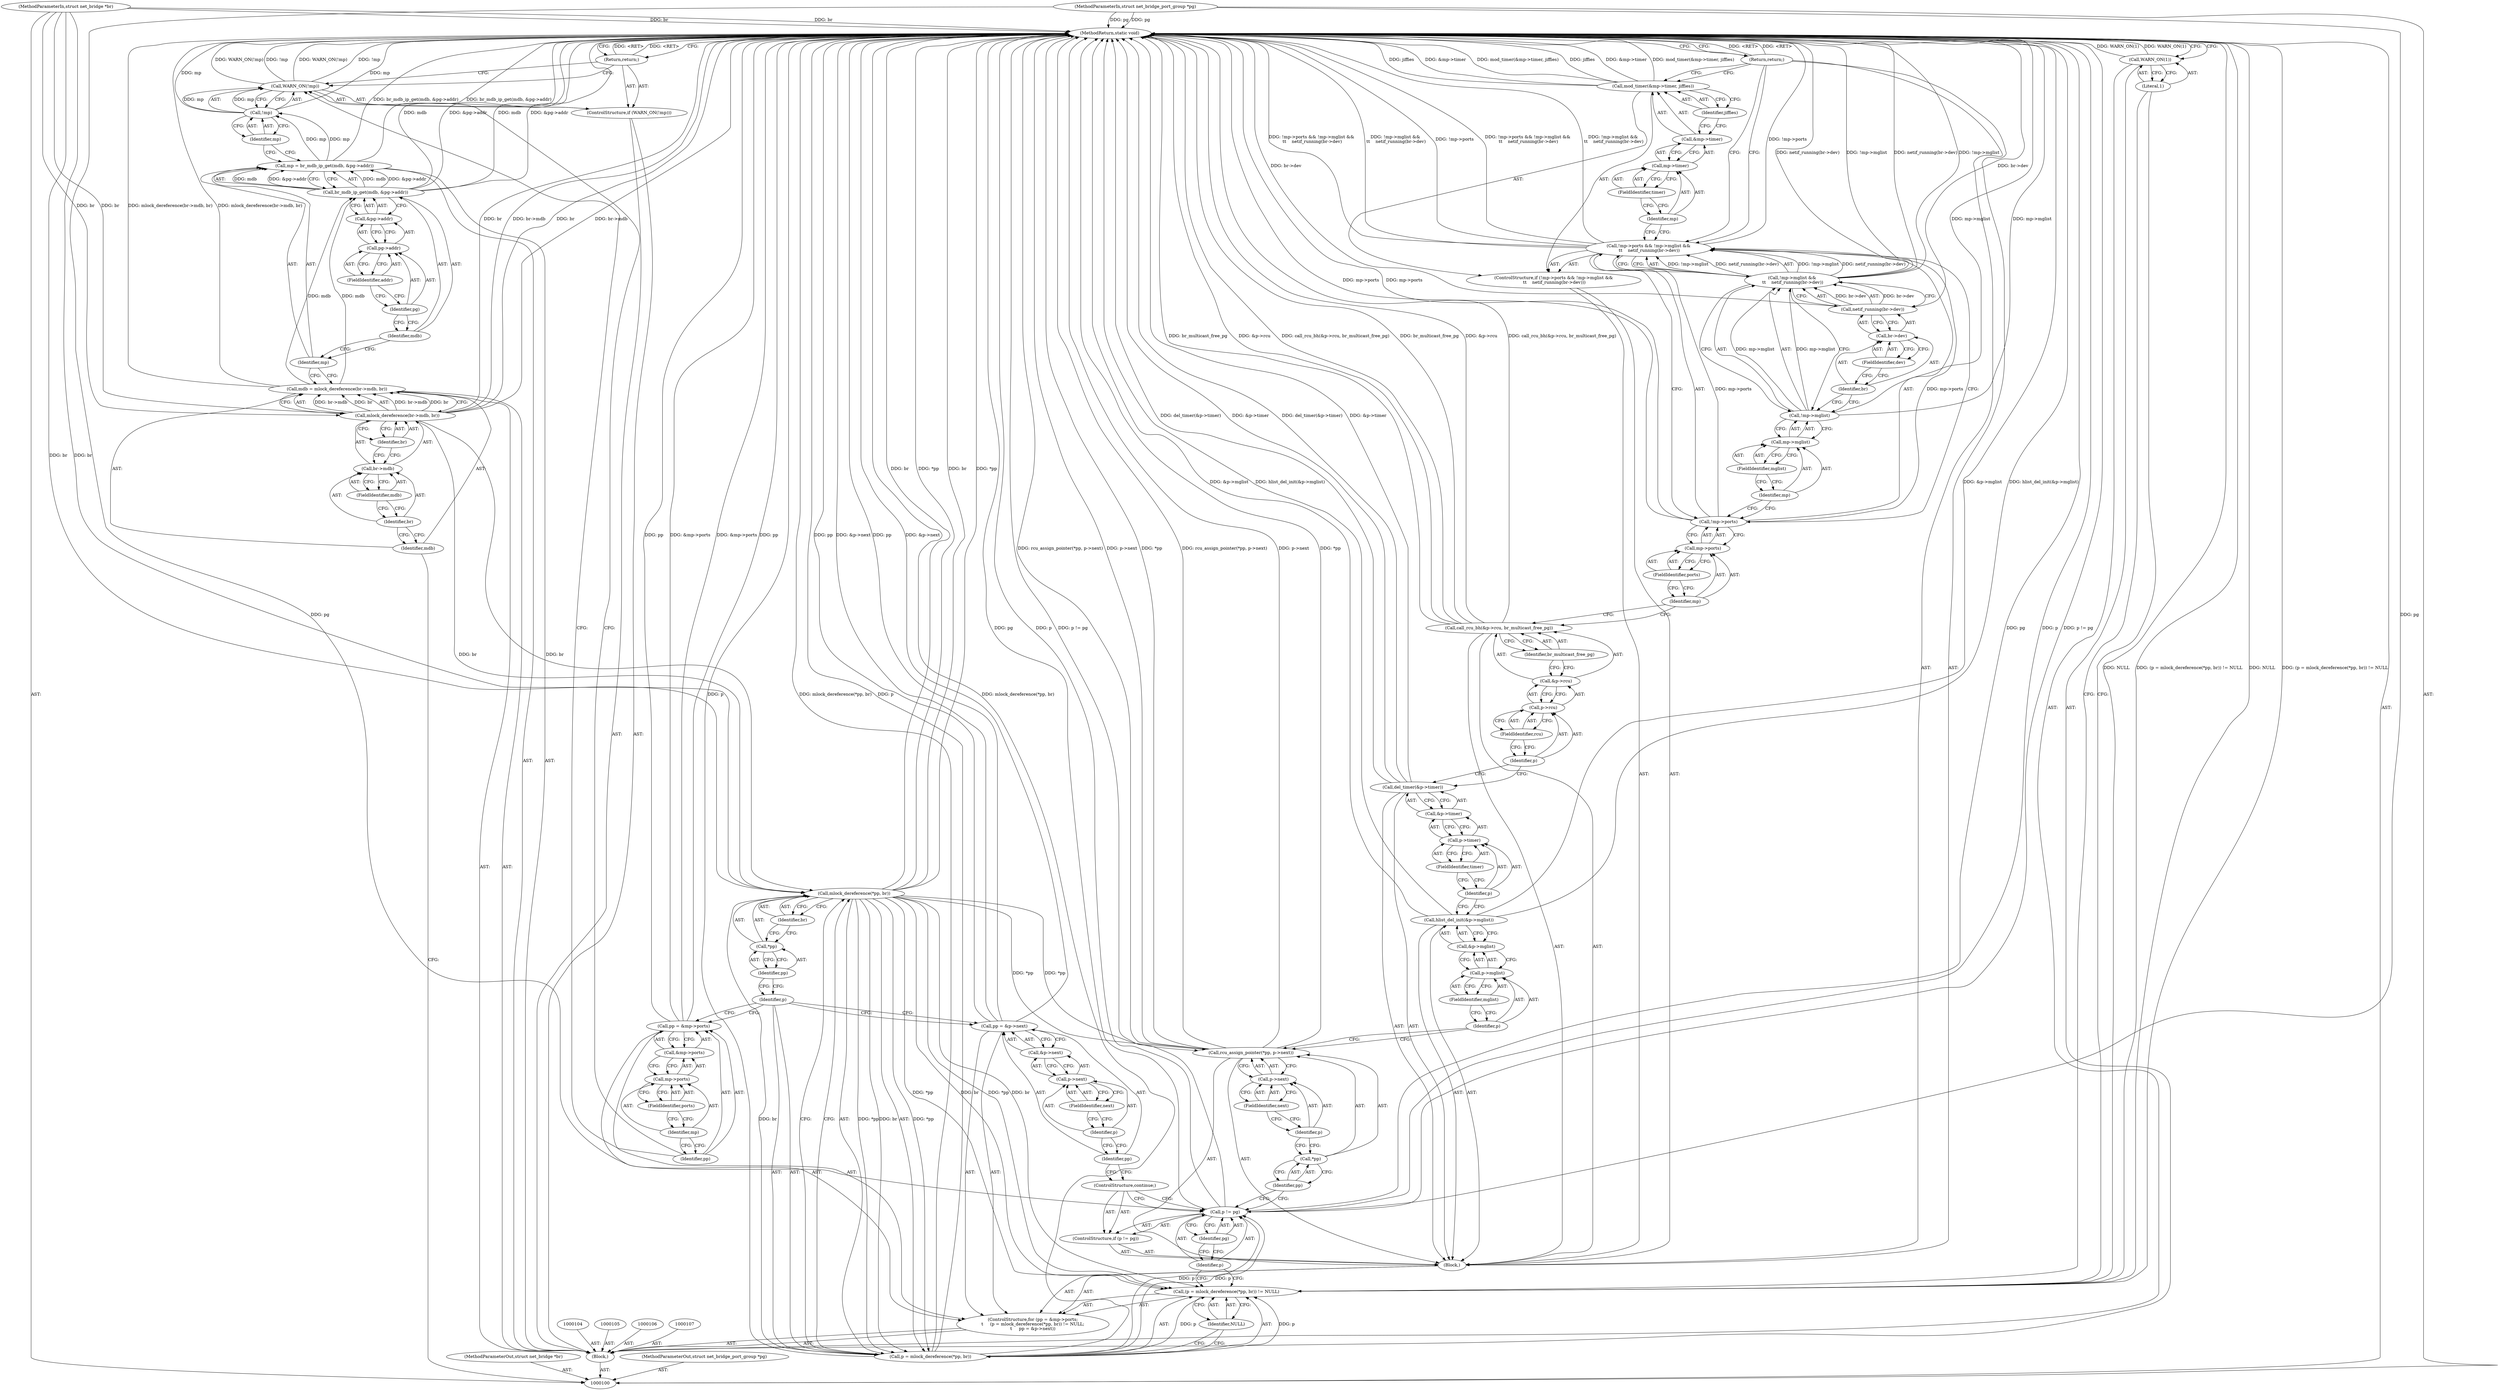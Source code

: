 digraph "1_linux_c7e8e8a8f7a70b343ca1e0f90a31e35ab2d16de1_0" {
"1000201" [label="(MethodReturn,static void)"];
"1000101" [label="(MethodParameterIn,struct net_bridge *br)"];
"1000285" [label="(MethodParameterOut,struct net_bridge *br)"];
"1000115" [label="(Call,mp = br_mdb_ip_get(mdb, &pg->addr))"];
"1000116" [label="(Identifier,mp)"];
"1000118" [label="(Identifier,mdb)"];
"1000119" [label="(Call,&pg->addr)"];
"1000120" [label="(Call,pg->addr)"];
"1000121" [label="(Identifier,pg)"];
"1000122" [label="(FieldIdentifier,addr)"];
"1000117" [label="(Call,br_mdb_ip_get(mdb, &pg->addr))"];
"1000123" [label="(ControlStructure,if (WARN_ON(!mp)))"];
"1000125" [label="(Call,!mp)"];
"1000126" [label="(Identifier,mp)"];
"1000124" [label="(Call,WARN_ON(!mp))"];
"1000127" [label="(Return,return;)"];
"1000128" [label="(ControlStructure,for (pp = &mp->ports;\n\t     (p = mlock_dereference(*pp, br)) != NULL;\n\t     pp = &p->next))"];
"1000131" [label="(Call,&mp->ports)"];
"1000132" [label="(Call,mp->ports)"];
"1000133" [label="(Identifier,mp)"];
"1000134" [label="(FieldIdentifier,ports)"];
"1000129" [label="(Call,pp = &mp->ports)"];
"1000130" [label="(Identifier,pp)"];
"1000138" [label="(Call,mlock_dereference(*pp, br))"];
"1000139" [label="(Call,*pp)"];
"1000140" [label="(Identifier,pp)"];
"1000141" [label="(Identifier,br)"];
"1000142" [label="(Identifier,NULL)"];
"1000135" [label="(Call,(p = mlock_dereference(*pp, br)) != NULL)"];
"1000136" [label="(Call,p = mlock_dereference(*pp, br))"];
"1000137" [label="(Identifier,p)"];
"1000145" [label="(Call,&p->next)"];
"1000146" [label="(Call,p->next)"];
"1000147" [label="(Identifier,p)"];
"1000148" [label="(FieldIdentifier,next)"];
"1000149" [label="(Block,)"];
"1000143" [label="(Call,pp = &p->next)"];
"1000144" [label="(Identifier,pp)"];
"1000153" [label="(Identifier,pg)"];
"1000150" [label="(ControlStructure,if (p != pg))"];
"1000151" [label="(Call,p != pg)"];
"1000152" [label="(Identifier,p)"];
"1000154" [label="(ControlStructure,continue;)"];
"1000102" [label="(MethodParameterIn,struct net_bridge_port_group *pg)"];
"1000286" [label="(MethodParameterOut,struct net_bridge_port_group *pg)"];
"1000155" [label="(Call,rcu_assign_pointer(*pp, p->next))"];
"1000156" [label="(Call,*pp)"];
"1000157" [label="(Identifier,pp)"];
"1000158" [label="(Call,p->next)"];
"1000159" [label="(Identifier,p)"];
"1000160" [label="(FieldIdentifier,next)"];
"1000162" [label="(Call,&p->mglist)"];
"1000163" [label="(Call,p->mglist)"];
"1000164" [label="(Identifier,p)"];
"1000161" [label="(Call,hlist_del_init(&p->mglist))"];
"1000165" [label="(FieldIdentifier,mglist)"];
"1000167" [label="(Call,&p->timer)"];
"1000168" [label="(Call,p->timer)"];
"1000169" [label="(Identifier,p)"];
"1000170" [label="(FieldIdentifier,timer)"];
"1000166" [label="(Call,del_timer(&p->timer))"];
"1000172" [label="(Call,&p->rcu)"];
"1000173" [label="(Call,p->rcu)"];
"1000174" [label="(Identifier,p)"];
"1000175" [label="(FieldIdentifier,rcu)"];
"1000176" [label="(Identifier,br_multicast_free_pg)"];
"1000171" [label="(Call,call_rcu_bh(&p->rcu, br_multicast_free_pg))"];
"1000182" [label="(FieldIdentifier,ports)"];
"1000177" [label="(ControlStructure,if (!mp->ports && !mp->mglist &&\n \t\t    netif_running(br->dev)))"];
"1000183" [label="(Call,!mp->mglist &&\n \t\t    netif_running(br->dev))"];
"1000184" [label="(Call,!mp->mglist)"];
"1000185" [label="(Call,mp->mglist)"];
"1000186" [label="(Identifier,mp)"];
"1000187" [label="(FieldIdentifier,mglist)"];
"1000178" [label="(Call,!mp->ports && !mp->mglist &&\n \t\t    netif_running(br->dev))"];
"1000179" [label="(Call,!mp->ports)"];
"1000180" [label="(Call,mp->ports)"];
"1000181" [label="(Identifier,mp)"];
"1000189" [label="(Call,br->dev)"];
"1000190" [label="(Identifier,br)"];
"1000191" [label="(FieldIdentifier,dev)"];
"1000188" [label="(Call,netif_running(br->dev))"];
"1000193" [label="(Call,&mp->timer)"];
"1000194" [label="(Call,mp->timer)"];
"1000195" [label="(Identifier,mp)"];
"1000196" [label="(FieldIdentifier,timer)"];
"1000197" [label="(Identifier,jiffies)"];
"1000192" [label="(Call,mod_timer(&mp->timer, jiffies))"];
"1000103" [label="(Block,)"];
"1000198" [label="(Return,return;)"];
"1000199" [label="(Call,WARN_ON(1))"];
"1000200" [label="(Literal,1)"];
"1000108" [label="(Call,mdb = mlock_dereference(br->mdb, br))"];
"1000109" [label="(Identifier,mdb)"];
"1000111" [label="(Call,br->mdb)"];
"1000112" [label="(Identifier,br)"];
"1000113" [label="(FieldIdentifier,mdb)"];
"1000114" [label="(Identifier,br)"];
"1000110" [label="(Call,mlock_dereference(br->mdb, br))"];
"1000201" -> "1000100"  [label="AST: "];
"1000201" -> "1000127"  [label="CFG: "];
"1000201" -> "1000198"  [label="CFG: "];
"1000201" -> "1000199"  [label="CFG: "];
"1000127" -> "1000201"  [label="DDG: <RET>"];
"1000124" -> "1000201"  [label="DDG: !mp"];
"1000124" -> "1000201"  [label="DDG: WARN_ON(!mp)"];
"1000184" -> "1000201"  [label="DDG: mp->mglist"];
"1000151" -> "1000201"  [label="DDG: p != pg"];
"1000151" -> "1000201"  [label="DDG: pg"];
"1000151" -> "1000201"  [label="DDG: p"];
"1000178" -> "1000201"  [label="DDG: !mp->ports"];
"1000178" -> "1000201"  [label="DDG: !mp->ports && !mp->mglist &&\n \t\t    netif_running(br->dev)"];
"1000178" -> "1000201"  [label="DDG: !mp->mglist &&\n \t\t    netif_running(br->dev)"];
"1000171" -> "1000201"  [label="DDG: br_multicast_free_pg"];
"1000171" -> "1000201"  [label="DDG: &p->rcu"];
"1000171" -> "1000201"  [label="DDG: call_rcu_bh(&p->rcu, br_multicast_free_pg)"];
"1000117" -> "1000201"  [label="DDG: mdb"];
"1000117" -> "1000201"  [label="DDG: &pg->addr"];
"1000102" -> "1000201"  [label="DDG: pg"];
"1000161" -> "1000201"  [label="DDG: &p->mglist"];
"1000161" -> "1000201"  [label="DDG: hlist_del_init(&p->mglist)"];
"1000136" -> "1000201"  [label="DDG: p"];
"1000136" -> "1000201"  [label="DDG: mlock_dereference(*pp, br)"];
"1000115" -> "1000201"  [label="DDG: br_mdb_ip_get(mdb, &pg->addr)"];
"1000183" -> "1000201"  [label="DDG: netif_running(br->dev)"];
"1000183" -> "1000201"  [label="DDG: !mp->mglist"];
"1000129" -> "1000201"  [label="DDG: pp"];
"1000129" -> "1000201"  [label="DDG: &mp->ports"];
"1000125" -> "1000201"  [label="DDG: mp"];
"1000135" -> "1000201"  [label="DDG: NULL"];
"1000135" -> "1000201"  [label="DDG: (p = mlock_dereference(*pp, br)) != NULL"];
"1000110" -> "1000201"  [label="DDG: br"];
"1000110" -> "1000201"  [label="DDG: br->mdb"];
"1000188" -> "1000201"  [label="DDG: br->dev"];
"1000138" -> "1000201"  [label="DDG: br"];
"1000138" -> "1000201"  [label="DDG: *pp"];
"1000166" -> "1000201"  [label="DDG: del_timer(&p->timer)"];
"1000166" -> "1000201"  [label="DDG: &p->timer"];
"1000155" -> "1000201"  [label="DDG: rcu_assign_pointer(*pp, p->next)"];
"1000155" -> "1000201"  [label="DDG: p->next"];
"1000155" -> "1000201"  [label="DDG: *pp"];
"1000143" -> "1000201"  [label="DDG: pp"];
"1000143" -> "1000201"  [label="DDG: &p->next"];
"1000179" -> "1000201"  [label="DDG: mp->ports"];
"1000192" -> "1000201"  [label="DDG: jiffies"];
"1000192" -> "1000201"  [label="DDG: &mp->timer"];
"1000192" -> "1000201"  [label="DDG: mod_timer(&mp->timer, jiffies)"];
"1000199" -> "1000201"  [label="DDG: WARN_ON(1)"];
"1000101" -> "1000201"  [label="DDG: br"];
"1000108" -> "1000201"  [label="DDG: mlock_dereference(br->mdb, br)"];
"1000198" -> "1000201"  [label="DDG: <RET>"];
"1000101" -> "1000100"  [label="AST: "];
"1000101" -> "1000201"  [label="DDG: br"];
"1000101" -> "1000110"  [label="DDG: br"];
"1000101" -> "1000138"  [label="DDG: br"];
"1000285" -> "1000100"  [label="AST: "];
"1000115" -> "1000103"  [label="AST: "];
"1000115" -> "1000117"  [label="CFG: "];
"1000116" -> "1000115"  [label="AST: "];
"1000117" -> "1000115"  [label="AST: "];
"1000126" -> "1000115"  [label="CFG: "];
"1000115" -> "1000201"  [label="DDG: br_mdb_ip_get(mdb, &pg->addr)"];
"1000117" -> "1000115"  [label="DDG: mdb"];
"1000117" -> "1000115"  [label="DDG: &pg->addr"];
"1000115" -> "1000125"  [label="DDG: mp"];
"1000116" -> "1000115"  [label="AST: "];
"1000116" -> "1000108"  [label="CFG: "];
"1000118" -> "1000116"  [label="CFG: "];
"1000118" -> "1000117"  [label="AST: "];
"1000118" -> "1000116"  [label="CFG: "];
"1000121" -> "1000118"  [label="CFG: "];
"1000119" -> "1000117"  [label="AST: "];
"1000119" -> "1000120"  [label="CFG: "];
"1000120" -> "1000119"  [label="AST: "];
"1000117" -> "1000119"  [label="CFG: "];
"1000120" -> "1000119"  [label="AST: "];
"1000120" -> "1000122"  [label="CFG: "];
"1000121" -> "1000120"  [label="AST: "];
"1000122" -> "1000120"  [label="AST: "];
"1000119" -> "1000120"  [label="CFG: "];
"1000121" -> "1000120"  [label="AST: "];
"1000121" -> "1000118"  [label="CFG: "];
"1000122" -> "1000121"  [label="CFG: "];
"1000122" -> "1000120"  [label="AST: "];
"1000122" -> "1000121"  [label="CFG: "];
"1000120" -> "1000122"  [label="CFG: "];
"1000117" -> "1000115"  [label="AST: "];
"1000117" -> "1000119"  [label="CFG: "];
"1000118" -> "1000117"  [label="AST: "];
"1000119" -> "1000117"  [label="AST: "];
"1000115" -> "1000117"  [label="CFG: "];
"1000117" -> "1000201"  [label="DDG: mdb"];
"1000117" -> "1000201"  [label="DDG: &pg->addr"];
"1000117" -> "1000115"  [label="DDG: mdb"];
"1000117" -> "1000115"  [label="DDG: &pg->addr"];
"1000108" -> "1000117"  [label="DDG: mdb"];
"1000123" -> "1000103"  [label="AST: "];
"1000124" -> "1000123"  [label="AST: "];
"1000127" -> "1000123"  [label="AST: "];
"1000125" -> "1000124"  [label="AST: "];
"1000125" -> "1000126"  [label="CFG: "];
"1000126" -> "1000125"  [label="AST: "];
"1000124" -> "1000125"  [label="CFG: "];
"1000125" -> "1000201"  [label="DDG: mp"];
"1000125" -> "1000124"  [label="DDG: mp"];
"1000115" -> "1000125"  [label="DDG: mp"];
"1000126" -> "1000125"  [label="AST: "];
"1000126" -> "1000115"  [label="CFG: "];
"1000125" -> "1000126"  [label="CFG: "];
"1000124" -> "1000123"  [label="AST: "];
"1000124" -> "1000125"  [label="CFG: "];
"1000125" -> "1000124"  [label="AST: "];
"1000127" -> "1000124"  [label="CFG: "];
"1000130" -> "1000124"  [label="CFG: "];
"1000124" -> "1000201"  [label="DDG: !mp"];
"1000124" -> "1000201"  [label="DDG: WARN_ON(!mp)"];
"1000125" -> "1000124"  [label="DDG: mp"];
"1000127" -> "1000123"  [label="AST: "];
"1000127" -> "1000124"  [label="CFG: "];
"1000201" -> "1000127"  [label="CFG: "];
"1000127" -> "1000201"  [label="DDG: <RET>"];
"1000128" -> "1000103"  [label="AST: "];
"1000129" -> "1000128"  [label="AST: "];
"1000135" -> "1000128"  [label="AST: "];
"1000143" -> "1000128"  [label="AST: "];
"1000149" -> "1000128"  [label="AST: "];
"1000131" -> "1000129"  [label="AST: "];
"1000131" -> "1000132"  [label="CFG: "];
"1000132" -> "1000131"  [label="AST: "];
"1000129" -> "1000131"  [label="CFG: "];
"1000132" -> "1000131"  [label="AST: "];
"1000132" -> "1000134"  [label="CFG: "];
"1000133" -> "1000132"  [label="AST: "];
"1000134" -> "1000132"  [label="AST: "];
"1000131" -> "1000132"  [label="CFG: "];
"1000133" -> "1000132"  [label="AST: "];
"1000133" -> "1000130"  [label="CFG: "];
"1000134" -> "1000133"  [label="CFG: "];
"1000134" -> "1000132"  [label="AST: "];
"1000134" -> "1000133"  [label="CFG: "];
"1000132" -> "1000134"  [label="CFG: "];
"1000129" -> "1000128"  [label="AST: "];
"1000129" -> "1000131"  [label="CFG: "];
"1000130" -> "1000129"  [label="AST: "];
"1000131" -> "1000129"  [label="AST: "];
"1000137" -> "1000129"  [label="CFG: "];
"1000129" -> "1000201"  [label="DDG: pp"];
"1000129" -> "1000201"  [label="DDG: &mp->ports"];
"1000130" -> "1000129"  [label="AST: "];
"1000130" -> "1000124"  [label="CFG: "];
"1000133" -> "1000130"  [label="CFG: "];
"1000138" -> "1000136"  [label="AST: "];
"1000138" -> "1000141"  [label="CFG: "];
"1000139" -> "1000138"  [label="AST: "];
"1000141" -> "1000138"  [label="AST: "];
"1000136" -> "1000138"  [label="CFG: "];
"1000138" -> "1000201"  [label="DDG: br"];
"1000138" -> "1000201"  [label="DDG: *pp"];
"1000138" -> "1000135"  [label="DDG: *pp"];
"1000138" -> "1000135"  [label="DDG: br"];
"1000138" -> "1000136"  [label="DDG: *pp"];
"1000138" -> "1000136"  [label="DDG: br"];
"1000110" -> "1000138"  [label="DDG: br"];
"1000101" -> "1000138"  [label="DDG: br"];
"1000138" -> "1000155"  [label="DDG: *pp"];
"1000139" -> "1000138"  [label="AST: "];
"1000139" -> "1000140"  [label="CFG: "];
"1000140" -> "1000139"  [label="AST: "];
"1000141" -> "1000139"  [label="CFG: "];
"1000140" -> "1000139"  [label="AST: "];
"1000140" -> "1000137"  [label="CFG: "];
"1000139" -> "1000140"  [label="CFG: "];
"1000141" -> "1000138"  [label="AST: "];
"1000141" -> "1000139"  [label="CFG: "];
"1000138" -> "1000141"  [label="CFG: "];
"1000142" -> "1000135"  [label="AST: "];
"1000142" -> "1000136"  [label="CFG: "];
"1000135" -> "1000142"  [label="CFG: "];
"1000135" -> "1000128"  [label="AST: "];
"1000135" -> "1000142"  [label="CFG: "];
"1000136" -> "1000135"  [label="AST: "];
"1000142" -> "1000135"  [label="AST: "];
"1000152" -> "1000135"  [label="CFG: "];
"1000200" -> "1000135"  [label="CFG: "];
"1000135" -> "1000201"  [label="DDG: NULL"];
"1000135" -> "1000201"  [label="DDG: (p = mlock_dereference(*pp, br)) != NULL"];
"1000136" -> "1000135"  [label="DDG: p"];
"1000138" -> "1000135"  [label="DDG: *pp"];
"1000138" -> "1000135"  [label="DDG: br"];
"1000136" -> "1000135"  [label="AST: "];
"1000136" -> "1000138"  [label="CFG: "];
"1000137" -> "1000136"  [label="AST: "];
"1000138" -> "1000136"  [label="AST: "];
"1000142" -> "1000136"  [label="CFG: "];
"1000136" -> "1000201"  [label="DDG: p"];
"1000136" -> "1000201"  [label="DDG: mlock_dereference(*pp, br)"];
"1000136" -> "1000135"  [label="DDG: p"];
"1000138" -> "1000136"  [label="DDG: *pp"];
"1000138" -> "1000136"  [label="DDG: br"];
"1000136" -> "1000151"  [label="DDG: p"];
"1000137" -> "1000136"  [label="AST: "];
"1000137" -> "1000129"  [label="CFG: "];
"1000137" -> "1000143"  [label="CFG: "];
"1000140" -> "1000137"  [label="CFG: "];
"1000145" -> "1000143"  [label="AST: "];
"1000145" -> "1000146"  [label="CFG: "];
"1000146" -> "1000145"  [label="AST: "];
"1000143" -> "1000145"  [label="CFG: "];
"1000146" -> "1000145"  [label="AST: "];
"1000146" -> "1000148"  [label="CFG: "];
"1000147" -> "1000146"  [label="AST: "];
"1000148" -> "1000146"  [label="AST: "];
"1000145" -> "1000146"  [label="CFG: "];
"1000147" -> "1000146"  [label="AST: "];
"1000147" -> "1000144"  [label="CFG: "];
"1000148" -> "1000147"  [label="CFG: "];
"1000148" -> "1000146"  [label="AST: "];
"1000148" -> "1000147"  [label="CFG: "];
"1000146" -> "1000148"  [label="CFG: "];
"1000149" -> "1000128"  [label="AST: "];
"1000150" -> "1000149"  [label="AST: "];
"1000155" -> "1000149"  [label="AST: "];
"1000161" -> "1000149"  [label="AST: "];
"1000166" -> "1000149"  [label="AST: "];
"1000171" -> "1000149"  [label="AST: "];
"1000177" -> "1000149"  [label="AST: "];
"1000198" -> "1000149"  [label="AST: "];
"1000143" -> "1000128"  [label="AST: "];
"1000143" -> "1000145"  [label="CFG: "];
"1000144" -> "1000143"  [label="AST: "];
"1000145" -> "1000143"  [label="AST: "];
"1000137" -> "1000143"  [label="CFG: "];
"1000143" -> "1000201"  [label="DDG: pp"];
"1000143" -> "1000201"  [label="DDG: &p->next"];
"1000144" -> "1000143"  [label="AST: "];
"1000144" -> "1000154"  [label="CFG: "];
"1000147" -> "1000144"  [label="CFG: "];
"1000153" -> "1000151"  [label="AST: "];
"1000153" -> "1000152"  [label="CFG: "];
"1000151" -> "1000153"  [label="CFG: "];
"1000150" -> "1000149"  [label="AST: "];
"1000151" -> "1000150"  [label="AST: "];
"1000154" -> "1000150"  [label="AST: "];
"1000151" -> "1000150"  [label="AST: "];
"1000151" -> "1000153"  [label="CFG: "];
"1000152" -> "1000151"  [label="AST: "];
"1000153" -> "1000151"  [label="AST: "];
"1000154" -> "1000151"  [label="CFG: "];
"1000157" -> "1000151"  [label="CFG: "];
"1000151" -> "1000201"  [label="DDG: p != pg"];
"1000151" -> "1000201"  [label="DDG: pg"];
"1000151" -> "1000201"  [label="DDG: p"];
"1000136" -> "1000151"  [label="DDG: p"];
"1000102" -> "1000151"  [label="DDG: pg"];
"1000152" -> "1000151"  [label="AST: "];
"1000152" -> "1000135"  [label="CFG: "];
"1000153" -> "1000152"  [label="CFG: "];
"1000154" -> "1000150"  [label="AST: "];
"1000154" -> "1000151"  [label="CFG: "];
"1000144" -> "1000154"  [label="CFG: "];
"1000102" -> "1000100"  [label="AST: "];
"1000102" -> "1000201"  [label="DDG: pg"];
"1000102" -> "1000151"  [label="DDG: pg"];
"1000286" -> "1000100"  [label="AST: "];
"1000155" -> "1000149"  [label="AST: "];
"1000155" -> "1000158"  [label="CFG: "];
"1000156" -> "1000155"  [label="AST: "];
"1000158" -> "1000155"  [label="AST: "];
"1000164" -> "1000155"  [label="CFG: "];
"1000155" -> "1000201"  [label="DDG: rcu_assign_pointer(*pp, p->next)"];
"1000155" -> "1000201"  [label="DDG: p->next"];
"1000155" -> "1000201"  [label="DDG: *pp"];
"1000138" -> "1000155"  [label="DDG: *pp"];
"1000156" -> "1000155"  [label="AST: "];
"1000156" -> "1000157"  [label="CFG: "];
"1000157" -> "1000156"  [label="AST: "];
"1000159" -> "1000156"  [label="CFG: "];
"1000157" -> "1000156"  [label="AST: "];
"1000157" -> "1000151"  [label="CFG: "];
"1000156" -> "1000157"  [label="CFG: "];
"1000158" -> "1000155"  [label="AST: "];
"1000158" -> "1000160"  [label="CFG: "];
"1000159" -> "1000158"  [label="AST: "];
"1000160" -> "1000158"  [label="AST: "];
"1000155" -> "1000158"  [label="CFG: "];
"1000159" -> "1000158"  [label="AST: "];
"1000159" -> "1000156"  [label="CFG: "];
"1000160" -> "1000159"  [label="CFG: "];
"1000160" -> "1000158"  [label="AST: "];
"1000160" -> "1000159"  [label="CFG: "];
"1000158" -> "1000160"  [label="CFG: "];
"1000162" -> "1000161"  [label="AST: "];
"1000162" -> "1000163"  [label="CFG: "];
"1000163" -> "1000162"  [label="AST: "];
"1000161" -> "1000162"  [label="CFG: "];
"1000163" -> "1000162"  [label="AST: "];
"1000163" -> "1000165"  [label="CFG: "];
"1000164" -> "1000163"  [label="AST: "];
"1000165" -> "1000163"  [label="AST: "];
"1000162" -> "1000163"  [label="CFG: "];
"1000164" -> "1000163"  [label="AST: "];
"1000164" -> "1000155"  [label="CFG: "];
"1000165" -> "1000164"  [label="CFG: "];
"1000161" -> "1000149"  [label="AST: "];
"1000161" -> "1000162"  [label="CFG: "];
"1000162" -> "1000161"  [label="AST: "];
"1000169" -> "1000161"  [label="CFG: "];
"1000161" -> "1000201"  [label="DDG: &p->mglist"];
"1000161" -> "1000201"  [label="DDG: hlist_del_init(&p->mglist)"];
"1000165" -> "1000163"  [label="AST: "];
"1000165" -> "1000164"  [label="CFG: "];
"1000163" -> "1000165"  [label="CFG: "];
"1000167" -> "1000166"  [label="AST: "];
"1000167" -> "1000168"  [label="CFG: "];
"1000168" -> "1000167"  [label="AST: "];
"1000166" -> "1000167"  [label="CFG: "];
"1000168" -> "1000167"  [label="AST: "];
"1000168" -> "1000170"  [label="CFG: "];
"1000169" -> "1000168"  [label="AST: "];
"1000170" -> "1000168"  [label="AST: "];
"1000167" -> "1000168"  [label="CFG: "];
"1000169" -> "1000168"  [label="AST: "];
"1000169" -> "1000161"  [label="CFG: "];
"1000170" -> "1000169"  [label="CFG: "];
"1000170" -> "1000168"  [label="AST: "];
"1000170" -> "1000169"  [label="CFG: "];
"1000168" -> "1000170"  [label="CFG: "];
"1000166" -> "1000149"  [label="AST: "];
"1000166" -> "1000167"  [label="CFG: "];
"1000167" -> "1000166"  [label="AST: "];
"1000174" -> "1000166"  [label="CFG: "];
"1000166" -> "1000201"  [label="DDG: del_timer(&p->timer)"];
"1000166" -> "1000201"  [label="DDG: &p->timer"];
"1000172" -> "1000171"  [label="AST: "];
"1000172" -> "1000173"  [label="CFG: "];
"1000173" -> "1000172"  [label="AST: "];
"1000176" -> "1000172"  [label="CFG: "];
"1000173" -> "1000172"  [label="AST: "];
"1000173" -> "1000175"  [label="CFG: "];
"1000174" -> "1000173"  [label="AST: "];
"1000175" -> "1000173"  [label="AST: "];
"1000172" -> "1000173"  [label="CFG: "];
"1000174" -> "1000173"  [label="AST: "];
"1000174" -> "1000166"  [label="CFG: "];
"1000175" -> "1000174"  [label="CFG: "];
"1000175" -> "1000173"  [label="AST: "];
"1000175" -> "1000174"  [label="CFG: "];
"1000173" -> "1000175"  [label="CFG: "];
"1000176" -> "1000171"  [label="AST: "];
"1000176" -> "1000172"  [label="CFG: "];
"1000171" -> "1000176"  [label="CFG: "];
"1000171" -> "1000149"  [label="AST: "];
"1000171" -> "1000176"  [label="CFG: "];
"1000172" -> "1000171"  [label="AST: "];
"1000176" -> "1000171"  [label="AST: "];
"1000181" -> "1000171"  [label="CFG: "];
"1000171" -> "1000201"  [label="DDG: br_multicast_free_pg"];
"1000171" -> "1000201"  [label="DDG: &p->rcu"];
"1000171" -> "1000201"  [label="DDG: call_rcu_bh(&p->rcu, br_multicast_free_pg)"];
"1000182" -> "1000180"  [label="AST: "];
"1000182" -> "1000181"  [label="CFG: "];
"1000180" -> "1000182"  [label="CFG: "];
"1000177" -> "1000149"  [label="AST: "];
"1000178" -> "1000177"  [label="AST: "];
"1000192" -> "1000177"  [label="AST: "];
"1000183" -> "1000178"  [label="AST: "];
"1000183" -> "1000184"  [label="CFG: "];
"1000183" -> "1000188"  [label="CFG: "];
"1000184" -> "1000183"  [label="AST: "];
"1000188" -> "1000183"  [label="AST: "];
"1000178" -> "1000183"  [label="CFG: "];
"1000183" -> "1000201"  [label="DDG: netif_running(br->dev)"];
"1000183" -> "1000201"  [label="DDG: !mp->mglist"];
"1000183" -> "1000178"  [label="DDG: !mp->mglist"];
"1000183" -> "1000178"  [label="DDG: netif_running(br->dev)"];
"1000184" -> "1000183"  [label="DDG: mp->mglist"];
"1000188" -> "1000183"  [label="DDG: br->dev"];
"1000184" -> "1000183"  [label="AST: "];
"1000184" -> "1000185"  [label="CFG: "];
"1000185" -> "1000184"  [label="AST: "];
"1000190" -> "1000184"  [label="CFG: "];
"1000183" -> "1000184"  [label="CFG: "];
"1000184" -> "1000201"  [label="DDG: mp->mglist"];
"1000184" -> "1000183"  [label="DDG: mp->mglist"];
"1000185" -> "1000184"  [label="AST: "];
"1000185" -> "1000187"  [label="CFG: "];
"1000186" -> "1000185"  [label="AST: "];
"1000187" -> "1000185"  [label="AST: "];
"1000184" -> "1000185"  [label="CFG: "];
"1000186" -> "1000185"  [label="AST: "];
"1000186" -> "1000179"  [label="CFG: "];
"1000187" -> "1000186"  [label="CFG: "];
"1000187" -> "1000185"  [label="AST: "];
"1000187" -> "1000186"  [label="CFG: "];
"1000185" -> "1000187"  [label="CFG: "];
"1000178" -> "1000177"  [label="AST: "];
"1000178" -> "1000179"  [label="CFG: "];
"1000178" -> "1000183"  [label="CFG: "];
"1000179" -> "1000178"  [label="AST: "];
"1000183" -> "1000178"  [label="AST: "];
"1000195" -> "1000178"  [label="CFG: "];
"1000198" -> "1000178"  [label="CFG: "];
"1000178" -> "1000201"  [label="DDG: !mp->ports"];
"1000178" -> "1000201"  [label="DDG: !mp->ports && !mp->mglist &&\n \t\t    netif_running(br->dev)"];
"1000178" -> "1000201"  [label="DDG: !mp->mglist &&\n \t\t    netif_running(br->dev)"];
"1000179" -> "1000178"  [label="DDG: mp->ports"];
"1000183" -> "1000178"  [label="DDG: !mp->mglist"];
"1000183" -> "1000178"  [label="DDG: netif_running(br->dev)"];
"1000179" -> "1000178"  [label="AST: "];
"1000179" -> "1000180"  [label="CFG: "];
"1000180" -> "1000179"  [label="AST: "];
"1000186" -> "1000179"  [label="CFG: "];
"1000178" -> "1000179"  [label="CFG: "];
"1000179" -> "1000201"  [label="DDG: mp->ports"];
"1000179" -> "1000178"  [label="DDG: mp->ports"];
"1000180" -> "1000179"  [label="AST: "];
"1000180" -> "1000182"  [label="CFG: "];
"1000181" -> "1000180"  [label="AST: "];
"1000182" -> "1000180"  [label="AST: "];
"1000179" -> "1000180"  [label="CFG: "];
"1000181" -> "1000180"  [label="AST: "];
"1000181" -> "1000171"  [label="CFG: "];
"1000182" -> "1000181"  [label="CFG: "];
"1000189" -> "1000188"  [label="AST: "];
"1000189" -> "1000191"  [label="CFG: "];
"1000190" -> "1000189"  [label="AST: "];
"1000191" -> "1000189"  [label="AST: "];
"1000188" -> "1000189"  [label="CFG: "];
"1000190" -> "1000189"  [label="AST: "];
"1000190" -> "1000184"  [label="CFG: "];
"1000191" -> "1000190"  [label="CFG: "];
"1000191" -> "1000189"  [label="AST: "];
"1000191" -> "1000190"  [label="CFG: "];
"1000189" -> "1000191"  [label="CFG: "];
"1000188" -> "1000183"  [label="AST: "];
"1000188" -> "1000189"  [label="CFG: "];
"1000189" -> "1000188"  [label="AST: "];
"1000183" -> "1000188"  [label="CFG: "];
"1000188" -> "1000201"  [label="DDG: br->dev"];
"1000188" -> "1000183"  [label="DDG: br->dev"];
"1000193" -> "1000192"  [label="AST: "];
"1000193" -> "1000194"  [label="CFG: "];
"1000194" -> "1000193"  [label="AST: "];
"1000197" -> "1000193"  [label="CFG: "];
"1000194" -> "1000193"  [label="AST: "];
"1000194" -> "1000196"  [label="CFG: "];
"1000195" -> "1000194"  [label="AST: "];
"1000196" -> "1000194"  [label="AST: "];
"1000193" -> "1000194"  [label="CFG: "];
"1000195" -> "1000194"  [label="AST: "];
"1000195" -> "1000178"  [label="CFG: "];
"1000196" -> "1000195"  [label="CFG: "];
"1000196" -> "1000194"  [label="AST: "];
"1000196" -> "1000195"  [label="CFG: "];
"1000194" -> "1000196"  [label="CFG: "];
"1000197" -> "1000192"  [label="AST: "];
"1000197" -> "1000193"  [label="CFG: "];
"1000192" -> "1000197"  [label="CFG: "];
"1000192" -> "1000177"  [label="AST: "];
"1000192" -> "1000197"  [label="CFG: "];
"1000193" -> "1000192"  [label="AST: "];
"1000197" -> "1000192"  [label="AST: "];
"1000198" -> "1000192"  [label="CFG: "];
"1000192" -> "1000201"  [label="DDG: jiffies"];
"1000192" -> "1000201"  [label="DDG: &mp->timer"];
"1000192" -> "1000201"  [label="DDG: mod_timer(&mp->timer, jiffies)"];
"1000103" -> "1000100"  [label="AST: "];
"1000104" -> "1000103"  [label="AST: "];
"1000105" -> "1000103"  [label="AST: "];
"1000106" -> "1000103"  [label="AST: "];
"1000107" -> "1000103"  [label="AST: "];
"1000108" -> "1000103"  [label="AST: "];
"1000115" -> "1000103"  [label="AST: "];
"1000123" -> "1000103"  [label="AST: "];
"1000128" -> "1000103"  [label="AST: "];
"1000199" -> "1000103"  [label="AST: "];
"1000198" -> "1000149"  [label="AST: "];
"1000198" -> "1000192"  [label="CFG: "];
"1000198" -> "1000178"  [label="CFG: "];
"1000201" -> "1000198"  [label="CFG: "];
"1000198" -> "1000201"  [label="DDG: <RET>"];
"1000199" -> "1000103"  [label="AST: "];
"1000199" -> "1000200"  [label="CFG: "];
"1000200" -> "1000199"  [label="AST: "];
"1000201" -> "1000199"  [label="CFG: "];
"1000199" -> "1000201"  [label="DDG: WARN_ON(1)"];
"1000200" -> "1000199"  [label="AST: "];
"1000200" -> "1000135"  [label="CFG: "];
"1000199" -> "1000200"  [label="CFG: "];
"1000108" -> "1000103"  [label="AST: "];
"1000108" -> "1000110"  [label="CFG: "];
"1000109" -> "1000108"  [label="AST: "];
"1000110" -> "1000108"  [label="AST: "];
"1000116" -> "1000108"  [label="CFG: "];
"1000108" -> "1000201"  [label="DDG: mlock_dereference(br->mdb, br)"];
"1000110" -> "1000108"  [label="DDG: br->mdb"];
"1000110" -> "1000108"  [label="DDG: br"];
"1000108" -> "1000117"  [label="DDG: mdb"];
"1000109" -> "1000108"  [label="AST: "];
"1000109" -> "1000100"  [label="CFG: "];
"1000112" -> "1000109"  [label="CFG: "];
"1000111" -> "1000110"  [label="AST: "];
"1000111" -> "1000113"  [label="CFG: "];
"1000112" -> "1000111"  [label="AST: "];
"1000113" -> "1000111"  [label="AST: "];
"1000114" -> "1000111"  [label="CFG: "];
"1000112" -> "1000111"  [label="AST: "];
"1000112" -> "1000109"  [label="CFG: "];
"1000113" -> "1000112"  [label="CFG: "];
"1000113" -> "1000111"  [label="AST: "];
"1000113" -> "1000112"  [label="CFG: "];
"1000111" -> "1000113"  [label="CFG: "];
"1000114" -> "1000110"  [label="AST: "];
"1000114" -> "1000111"  [label="CFG: "];
"1000110" -> "1000114"  [label="CFG: "];
"1000110" -> "1000108"  [label="AST: "];
"1000110" -> "1000114"  [label="CFG: "];
"1000111" -> "1000110"  [label="AST: "];
"1000114" -> "1000110"  [label="AST: "];
"1000108" -> "1000110"  [label="CFG: "];
"1000110" -> "1000201"  [label="DDG: br"];
"1000110" -> "1000201"  [label="DDG: br->mdb"];
"1000110" -> "1000108"  [label="DDG: br->mdb"];
"1000110" -> "1000108"  [label="DDG: br"];
"1000101" -> "1000110"  [label="DDG: br"];
"1000110" -> "1000138"  [label="DDG: br"];
}
